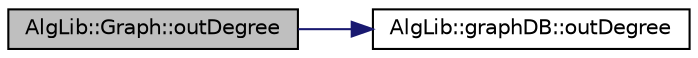 digraph "AlgLib::Graph::outDegree"
{
  edge [fontname="Helvetica",fontsize="10",labelfontname="Helvetica",labelfontsize="10"];
  node [fontname="Helvetica",fontsize="10",shape=record];
  rankdir="LR";
  Node1 [label="AlgLib::Graph::outDegree",height=0.2,width=0.4,color="black", fillcolor="grey75", style="filled", fontcolor="black"];
  Node1 -> Node2 [color="midnightblue",fontsize="10",style="solid",fontname="Helvetica"];
  Node2 [label="AlgLib::graphDB::outDegree",height=0.2,width=0.4,color="black", fillcolor="white", style="filled",URL="$class_alg_lib_1_1graph_d_b.html#a8ac8d9aa118a2584d36d881f2f22a0c8"];
}
